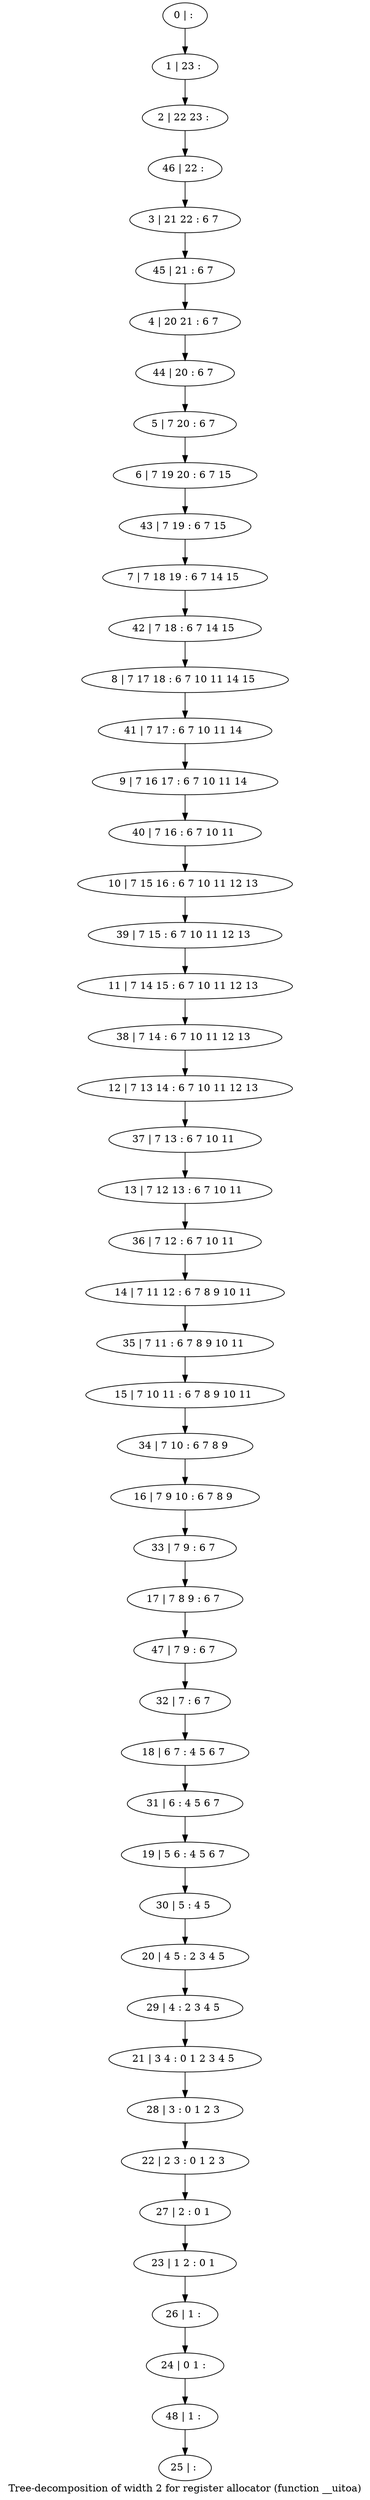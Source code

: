 digraph G {
graph [label="Tree-decomposition of width 2 for register allocator (function __uitoa)"]
0[label="0 | : "];
1[label="1 | 23 : "];
2[label="2 | 22 23 : "];
3[label="3 | 21 22 : 6 7 "];
4[label="4 | 20 21 : 6 7 "];
5[label="5 | 7 20 : 6 7 "];
6[label="6 | 7 19 20 : 6 7 15 "];
7[label="7 | 7 18 19 : 6 7 14 15 "];
8[label="8 | 7 17 18 : 6 7 10 11 14 15 "];
9[label="9 | 7 16 17 : 6 7 10 11 14 "];
10[label="10 | 7 15 16 : 6 7 10 11 12 13 "];
11[label="11 | 7 14 15 : 6 7 10 11 12 13 "];
12[label="12 | 7 13 14 : 6 7 10 11 12 13 "];
13[label="13 | 7 12 13 : 6 7 10 11 "];
14[label="14 | 7 11 12 : 6 7 8 9 10 11 "];
15[label="15 | 7 10 11 : 6 7 8 9 10 11 "];
16[label="16 | 7 9 10 : 6 7 8 9 "];
17[label="17 | 7 8 9 : 6 7 "];
18[label="18 | 6 7 : 4 5 6 7 "];
19[label="19 | 5 6 : 4 5 6 7 "];
20[label="20 | 4 5 : 2 3 4 5 "];
21[label="21 | 3 4 : 0 1 2 3 4 5 "];
22[label="22 | 2 3 : 0 1 2 3 "];
23[label="23 | 1 2 : 0 1 "];
24[label="24 | 0 1 : "];
25[label="25 | : "];
26[label="26 | 1 : "];
27[label="27 | 2 : 0 1 "];
28[label="28 | 3 : 0 1 2 3 "];
29[label="29 | 4 : 2 3 4 5 "];
30[label="30 | 5 : 4 5 "];
31[label="31 | 6 : 4 5 6 7 "];
32[label="32 | 7 : 6 7 "];
33[label="33 | 7 9 : 6 7 "];
34[label="34 | 7 10 : 6 7 8 9 "];
35[label="35 | 7 11 : 6 7 8 9 10 11 "];
36[label="36 | 7 12 : 6 7 10 11 "];
37[label="37 | 7 13 : 6 7 10 11 "];
38[label="38 | 7 14 : 6 7 10 11 12 13 "];
39[label="39 | 7 15 : 6 7 10 11 12 13 "];
40[label="40 | 7 16 : 6 7 10 11 "];
41[label="41 | 7 17 : 6 7 10 11 14 "];
42[label="42 | 7 18 : 6 7 14 15 "];
43[label="43 | 7 19 : 6 7 15 "];
44[label="44 | 20 : 6 7 "];
45[label="45 | 21 : 6 7 "];
46[label="46 | 22 : "];
47[label="47 | 7 9 : 6 7 "];
48[label="48 | 1 : "];
0->1 ;
1->2 ;
5->6 ;
26->24 ;
23->26 ;
27->23 ;
22->27 ;
28->22 ;
21->28 ;
29->21 ;
20->29 ;
30->20 ;
19->30 ;
31->19 ;
18->31 ;
32->18 ;
33->17 ;
16->33 ;
34->16 ;
15->34 ;
35->15 ;
14->35 ;
36->14 ;
13->36 ;
37->13 ;
12->37 ;
38->12 ;
11->38 ;
39->11 ;
10->39 ;
40->10 ;
9->40 ;
41->9 ;
8->41 ;
42->8 ;
7->42 ;
43->7 ;
6->43 ;
44->5 ;
4->44 ;
45->4 ;
3->45 ;
46->3 ;
2->46 ;
47->32 ;
17->47 ;
48->25 ;
24->48 ;
}
